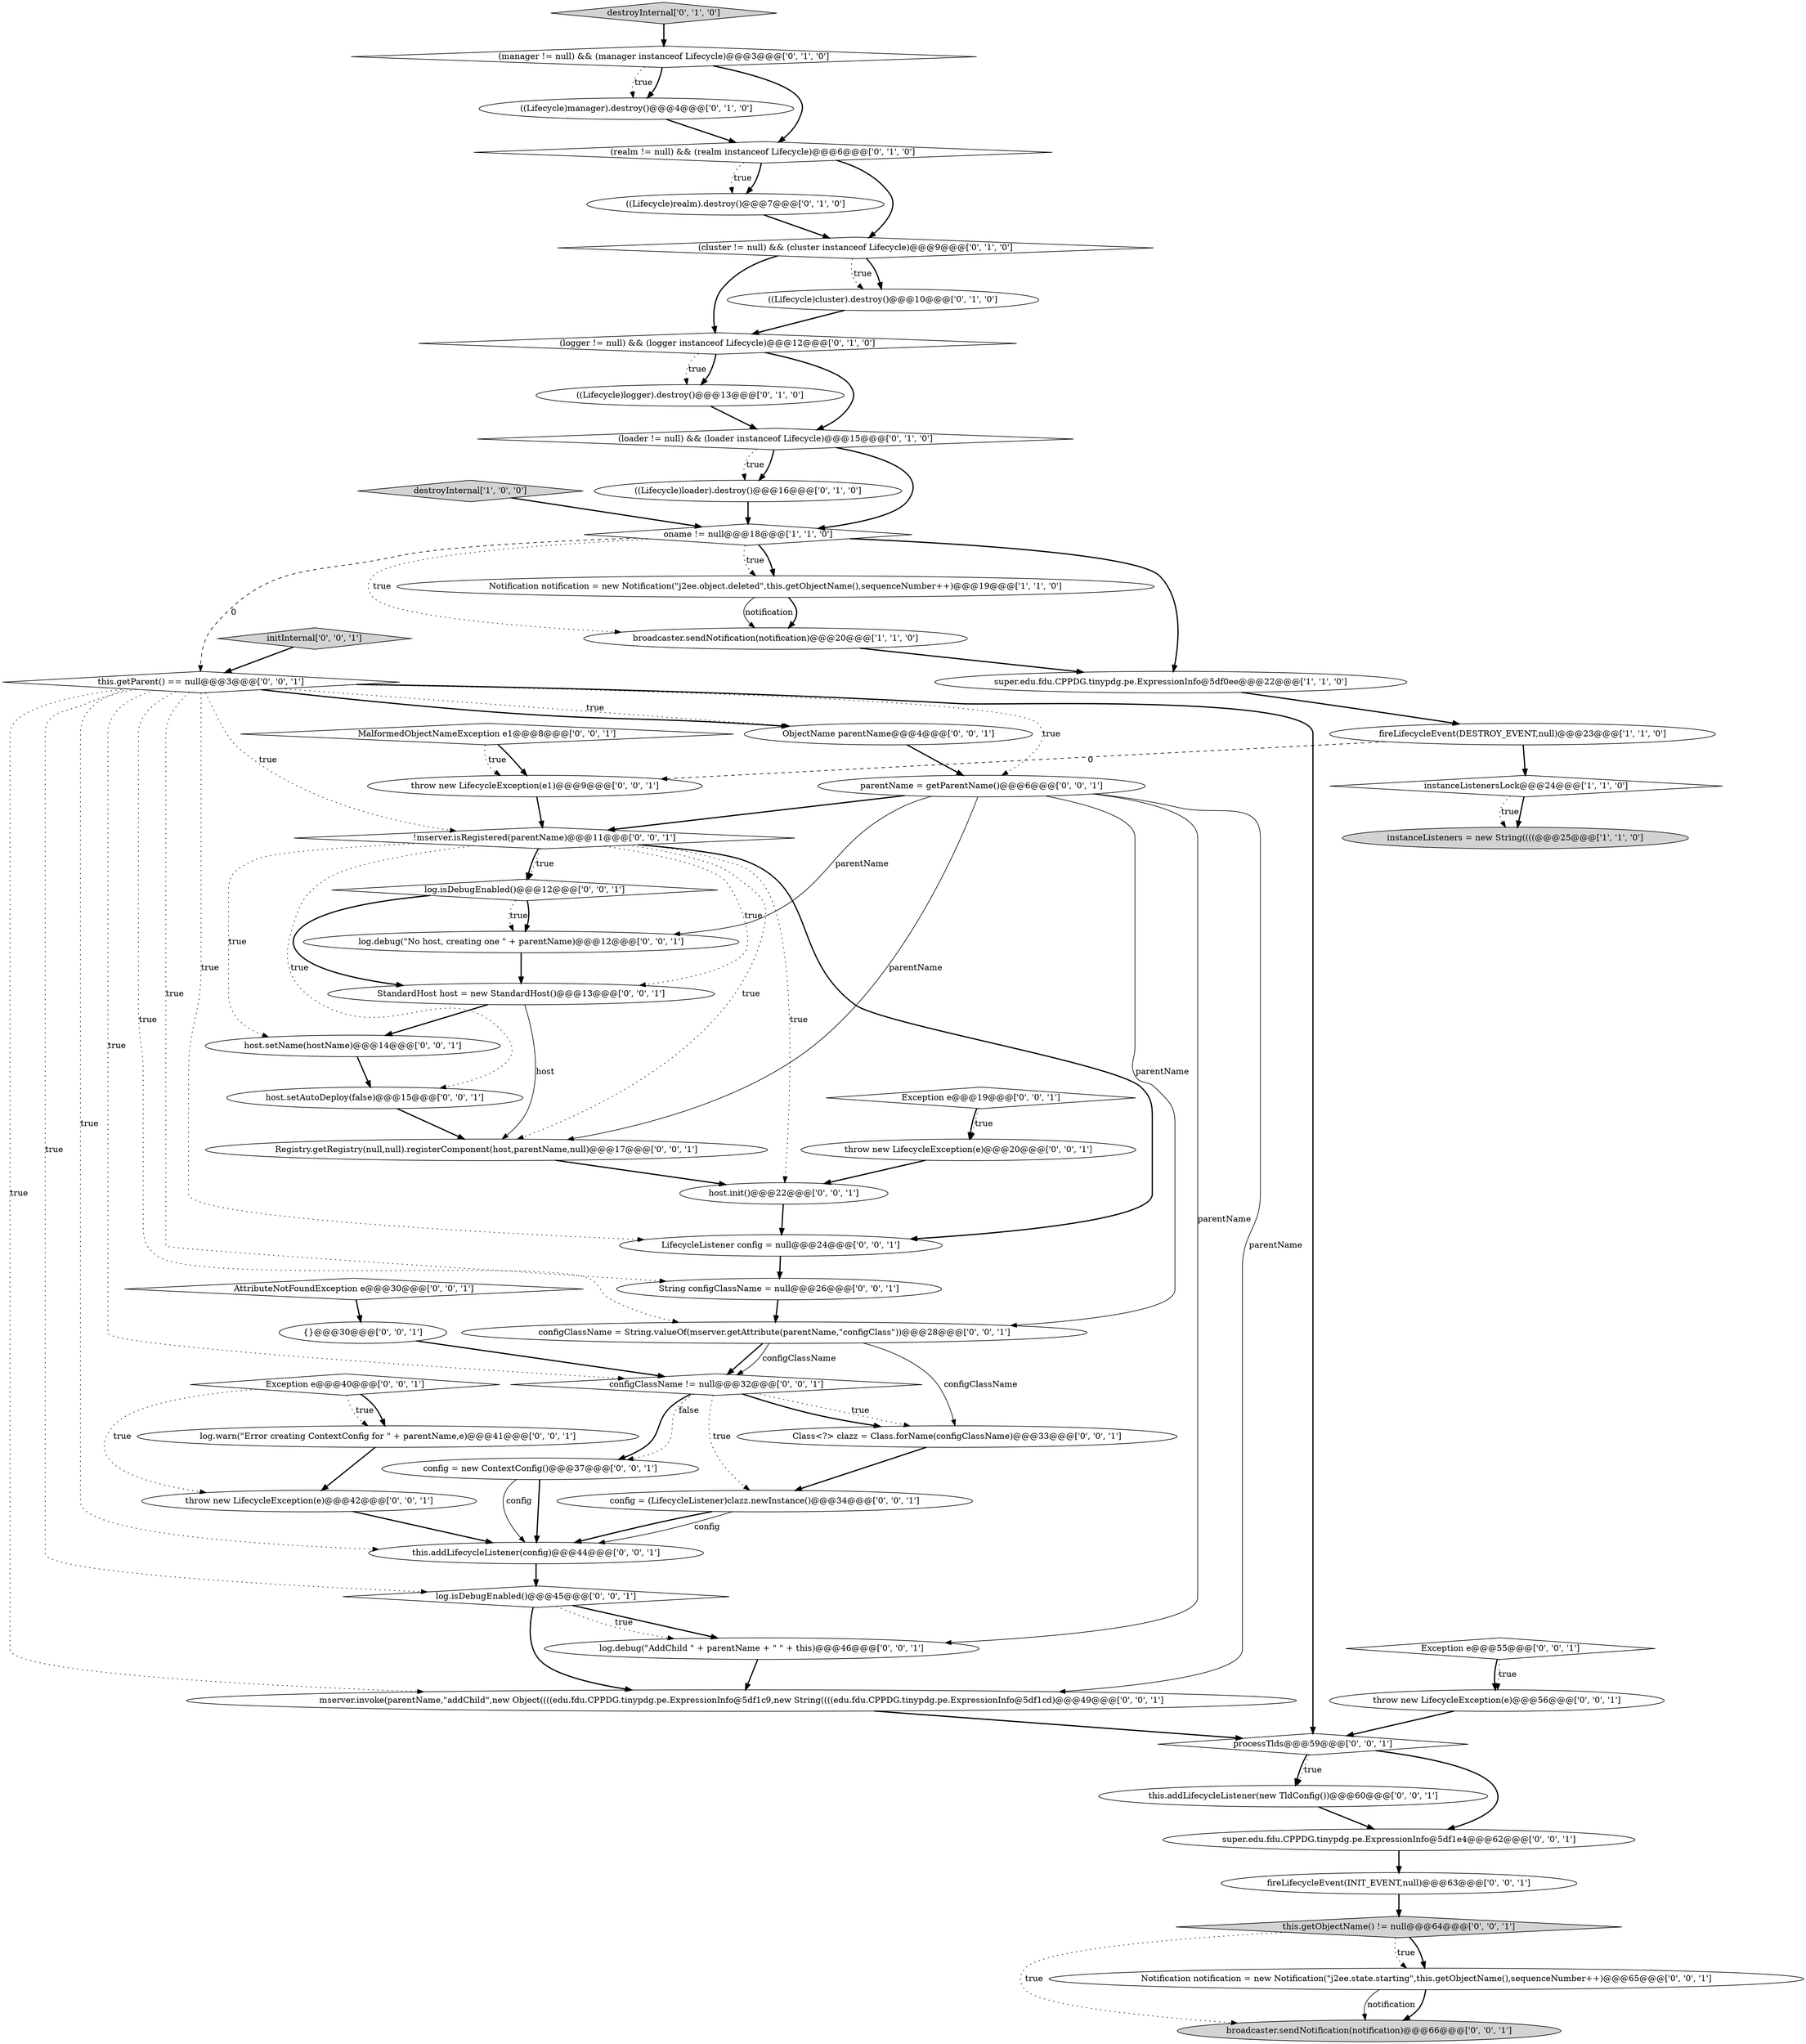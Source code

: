 digraph {
5 [style = filled, label = "Notification notification = new Notification(\"j2ee.object.deleted\",this.getObjectName(),sequenceNumber++)@@@19@@@['1', '1', '0']", fillcolor = white, shape = ellipse image = "AAA0AAABBB1BBB"];
24 [style = filled, label = "this.getObjectName() != null@@@64@@@['0', '0', '1']", fillcolor = lightgray, shape = diamond image = "AAA0AAABBB3BBB"];
52 [style = filled, label = "this.addLifecycleListener(new TldConfig())@@@60@@@['0', '0', '1']", fillcolor = white, shape = ellipse image = "AAA0AAABBB3BBB"];
22 [style = filled, label = "StandardHost host = new StandardHost()@@@13@@@['0', '0', '1']", fillcolor = white, shape = ellipse image = "AAA0AAABBB3BBB"];
36 [style = filled, label = "Registry.getRegistry(null,null).registerComponent(host,parentName,null)@@@17@@@['0', '0', '1']", fillcolor = white, shape = ellipse image = "AAA0AAABBB3BBB"];
54 [style = filled, label = "config = new ContextConfig()@@@37@@@['0', '0', '1']", fillcolor = white, shape = ellipse image = "AAA0AAABBB3BBB"];
57 [style = filled, label = "this.getParent() == null@@@3@@@['0', '0', '1']", fillcolor = white, shape = diamond image = "AAA0AAABBB3BBB"];
58 [style = filled, label = "log.isDebugEnabled()@@@12@@@['0', '0', '1']", fillcolor = white, shape = diamond image = "AAA0AAABBB3BBB"];
21 [style = filled, label = "configClassName = String.valueOf(mserver.getAttribute(parentName,\"configClass\"))@@@28@@@['0', '0', '1']", fillcolor = white, shape = ellipse image = "AAA0AAABBB3BBB"];
1 [style = filled, label = "instanceListeners = new String((((@@@25@@@['1', '1', '0']", fillcolor = lightgray, shape = ellipse image = "AAA0AAABBB1BBB"];
19 [style = filled, label = "parentName = getParentName()@@@6@@@['0', '0', '1']", fillcolor = white, shape = ellipse image = "AAA0AAABBB3BBB"];
44 [style = filled, label = "Exception e@@@19@@@['0', '0', '1']", fillcolor = white, shape = diamond image = "AAA0AAABBB3BBB"];
26 [style = filled, label = "throw new LifecycleException(e)@@@56@@@['0', '0', '1']", fillcolor = white, shape = ellipse image = "AAA0AAABBB3BBB"];
41 [style = filled, label = "processTlds@@@59@@@['0', '0', '1']", fillcolor = white, shape = diamond image = "AAA0AAABBB3BBB"];
46 [style = filled, label = "log.debug(\"AddChild \" + parentName + \" \" + this)@@@46@@@['0', '0', '1']", fillcolor = white, shape = ellipse image = "AAA0AAABBB3BBB"];
51 [style = filled, label = "host.init()@@@22@@@['0', '0', '1']", fillcolor = white, shape = ellipse image = "AAA0AAABBB3BBB"];
20 [style = filled, label = "!mserver.isRegistered(parentName)@@@11@@@['0', '0', '1']", fillcolor = white, shape = diamond image = "AAA0AAABBB3BBB"];
23 [style = filled, label = "config = (LifecycleListener)clazz.newInstance()@@@34@@@['0', '0', '1']", fillcolor = white, shape = ellipse image = "AAA0AAABBB3BBB"];
33 [style = filled, label = "host.setAutoDeploy(false)@@@15@@@['0', '0', '1']", fillcolor = white, shape = ellipse image = "AAA0AAABBB3BBB"];
49 [style = filled, label = "throw new LifecycleException(e)@@@42@@@['0', '0', '1']", fillcolor = white, shape = ellipse image = "AAA0AAABBB3BBB"];
35 [style = filled, label = "this.addLifecycleListener(config)@@@44@@@['0', '0', '1']", fillcolor = white, shape = ellipse image = "AAA0AAABBB3BBB"];
10 [style = filled, label = "((Lifecycle)logger).destroy()@@@13@@@['0', '1', '0']", fillcolor = white, shape = ellipse image = "AAA1AAABBB2BBB"];
38 [style = filled, label = "String configClassName = null@@@26@@@['0', '0', '1']", fillcolor = white, shape = ellipse image = "AAA0AAABBB3BBB"];
40 [style = filled, label = "fireLifecycleEvent(INIT_EVENT,null)@@@63@@@['0', '0', '1']", fillcolor = white, shape = ellipse image = "AAA0AAABBB3BBB"];
3 [style = filled, label = "destroyInternal['1', '0', '0']", fillcolor = lightgray, shape = diamond image = "AAA0AAABBB1BBB"];
13 [style = filled, label = "(logger != null) && (logger instanceof Lifecycle)@@@12@@@['0', '1', '0']", fillcolor = white, shape = diamond image = "AAA1AAABBB2BBB"];
2 [style = filled, label = "fireLifecycleEvent(DESTROY_EVENT,null)@@@23@@@['1', '1', '0']", fillcolor = white, shape = ellipse image = "AAA0AAABBB1BBB"];
30 [style = filled, label = "ObjectName parentName@@@4@@@['0', '0', '1']", fillcolor = white, shape = ellipse image = "AAA0AAABBB3BBB"];
47 [style = filled, label = "LifecycleListener config = null@@@24@@@['0', '0', '1']", fillcolor = white, shape = ellipse image = "AAA0AAABBB3BBB"];
39 [style = filled, label = "host.setName(hostName)@@@14@@@['0', '0', '1']", fillcolor = white, shape = ellipse image = "AAA0AAABBB3BBB"];
29 [style = filled, label = "log.warn(\"Error creating ContextConfig for \" + parentName,e)@@@41@@@['0', '0', '1']", fillcolor = white, shape = ellipse image = "AAA0AAABBB3BBB"];
32 [style = filled, label = "broadcaster.sendNotification(notification)@@@66@@@['0', '0', '1']", fillcolor = lightgray, shape = ellipse image = "AAA0AAABBB3BBB"];
11 [style = filled, label = "((Lifecycle)cluster).destroy()@@@10@@@['0', '1', '0']", fillcolor = white, shape = ellipse image = "AAA1AAABBB2BBB"];
50 [style = filled, label = "Notification notification = new Notification(\"j2ee.state.starting\",this.getObjectName(),sequenceNumber++)@@@65@@@['0', '0', '1']", fillcolor = white, shape = ellipse image = "AAA0AAABBB3BBB"];
8 [style = filled, label = "((Lifecycle)loader).destroy()@@@16@@@['0', '1', '0']", fillcolor = white, shape = ellipse image = "AAA1AAABBB2BBB"];
12 [style = filled, label = "((Lifecycle)realm).destroy()@@@7@@@['0', '1', '0']", fillcolor = white, shape = ellipse image = "AAA1AAABBB2BBB"];
43 [style = filled, label = "super.edu.fdu.CPPDG.tinypdg.pe.ExpressionInfo@5df1e4@@@62@@@['0', '0', '1']", fillcolor = white, shape = ellipse image = "AAA0AAABBB3BBB"];
0 [style = filled, label = "instanceListenersLock@@@24@@@['1', '1', '0']", fillcolor = white, shape = diamond image = "AAA0AAABBB1BBB"];
42 [style = filled, label = "Class<?> clazz = Class.forName(configClassName)@@@33@@@['0', '0', '1']", fillcolor = white, shape = ellipse image = "AAA0AAABBB3BBB"];
14 [style = filled, label = "(cluster != null) && (cluster instanceof Lifecycle)@@@9@@@['0', '1', '0']", fillcolor = white, shape = diamond image = "AAA1AAABBB2BBB"];
45 [style = filled, label = "log.isDebugEnabled()@@@45@@@['0', '0', '1']", fillcolor = white, shape = diamond image = "AAA0AAABBB3BBB"];
48 [style = filled, label = "initInternal['0', '0', '1']", fillcolor = lightgray, shape = diamond image = "AAA0AAABBB3BBB"];
16 [style = filled, label = "((Lifecycle)manager).destroy()@@@4@@@['0', '1', '0']", fillcolor = white, shape = ellipse image = "AAA1AAABBB2BBB"];
9 [style = filled, label = "(realm != null) && (realm instanceof Lifecycle)@@@6@@@['0', '1', '0']", fillcolor = white, shape = diamond image = "AAA1AAABBB2BBB"];
37 [style = filled, label = "Exception e@@@40@@@['0', '0', '1']", fillcolor = white, shape = diamond image = "AAA0AAABBB3BBB"];
25 [style = filled, label = "configClassName != null@@@32@@@['0', '0', '1']", fillcolor = white, shape = diamond image = "AAA0AAABBB3BBB"];
7 [style = filled, label = "broadcaster.sendNotification(notification)@@@20@@@['1', '1', '0']", fillcolor = white, shape = ellipse image = "AAA0AAABBB1BBB"];
53 [style = filled, label = "AttributeNotFoundException e@@@30@@@['0', '0', '1']", fillcolor = white, shape = diamond image = "AAA0AAABBB3BBB"];
6 [style = filled, label = "oname != null@@@18@@@['1', '1', '0']", fillcolor = white, shape = diamond image = "AAA0AAABBB1BBB"];
15 [style = filled, label = "(loader != null) && (loader instanceof Lifecycle)@@@15@@@['0', '1', '0']", fillcolor = white, shape = diamond image = "AAA1AAABBB2BBB"];
56 [style = filled, label = "MalformedObjectNameException e1@@@8@@@['0', '0', '1']", fillcolor = white, shape = diamond image = "AAA0AAABBB3BBB"];
31 [style = filled, label = "mserver.invoke(parentName,\"addChild\",new Object((((edu.fdu.CPPDG.tinypdg.pe.ExpressionInfo@5df1c9,new String((((edu.fdu.CPPDG.tinypdg.pe.ExpressionInfo@5df1cd)@@@49@@@['0', '0', '1']", fillcolor = white, shape = ellipse image = "AAA0AAABBB3BBB"];
28 [style = filled, label = "{}@@@30@@@['0', '0', '1']", fillcolor = white, shape = ellipse image = "AAA0AAABBB3BBB"];
34 [style = filled, label = "log.debug(\"No host, creating one \" + parentName)@@@12@@@['0', '0', '1']", fillcolor = white, shape = ellipse image = "AAA0AAABBB3BBB"];
59 [style = filled, label = "Exception e@@@55@@@['0', '0', '1']", fillcolor = white, shape = diamond image = "AAA0AAABBB3BBB"];
27 [style = filled, label = "throw new LifecycleException(e)@@@20@@@['0', '0', '1']", fillcolor = white, shape = ellipse image = "AAA0AAABBB3BBB"];
17 [style = filled, label = "destroyInternal['0', '1', '0']", fillcolor = lightgray, shape = diamond image = "AAA0AAABBB2BBB"];
55 [style = filled, label = "throw new LifecycleException(e1)@@@9@@@['0', '0', '1']", fillcolor = white, shape = ellipse image = "AAA0AAABBB3BBB"];
18 [style = filled, label = "(manager != null) && (manager instanceof Lifecycle)@@@3@@@['0', '1', '0']", fillcolor = white, shape = diamond image = "AAA1AAABBB2BBB"];
4 [style = filled, label = "super.edu.fdu.CPPDG.tinypdg.pe.ExpressionInfo@5df0ee@@@22@@@['1', '1', '0']", fillcolor = white, shape = ellipse image = "AAA0AAABBB1BBB"];
57->30 [style = dotted, label="true"];
58->22 [style = bold, label=""];
41->52 [style = dotted, label="true"];
20->47 [style = bold, label=""];
14->11 [style = bold, label=""];
25->54 [style = dotted, label="false"];
15->6 [style = bold, label=""];
4->2 [style = bold, label=""];
37->29 [style = dotted, label="true"];
3->6 [style = bold, label=""];
35->45 [style = bold, label=""];
21->25 [style = bold, label=""];
19->31 [style = solid, label="parentName"];
45->46 [style = bold, label=""];
20->39 [style = dotted, label="true"];
6->57 [style = dashed, label="0"];
53->28 [style = bold, label=""];
6->5 [style = bold, label=""];
9->14 [style = bold, label=""];
57->19 [style = dotted, label="true"];
25->42 [style = bold, label=""];
52->43 [style = bold, label=""];
10->15 [style = bold, label=""];
13->10 [style = bold, label=""];
19->36 [style = solid, label="parentName"];
15->8 [style = bold, label=""];
59->26 [style = bold, label=""];
58->34 [style = dotted, label="true"];
57->47 [style = dotted, label="true"];
9->12 [style = bold, label=""];
24->50 [style = bold, label=""];
36->51 [style = bold, label=""];
39->33 [style = bold, label=""];
50->32 [style = bold, label=""];
0->1 [style = dotted, label="true"];
19->34 [style = solid, label="parentName"];
2->55 [style = dashed, label="0"];
12->14 [style = bold, label=""];
57->35 [style = dotted, label="true"];
41->52 [style = bold, label=""];
46->31 [style = bold, label=""];
14->13 [style = bold, label=""];
13->10 [style = dotted, label="true"];
56->55 [style = bold, label=""];
22->36 [style = solid, label="host"];
49->35 [style = bold, label=""];
57->21 [style = dotted, label="true"];
45->31 [style = bold, label=""];
6->5 [style = dotted, label="true"];
59->26 [style = dotted, label="true"];
23->35 [style = solid, label="config"];
31->41 [style = bold, label=""];
48->57 [style = bold, label=""];
44->27 [style = bold, label=""];
47->38 [style = bold, label=""];
20->58 [style = dotted, label="true"];
11->13 [style = bold, label=""];
50->32 [style = solid, label="notification"];
57->25 [style = dotted, label="true"];
55->20 [style = bold, label=""];
26->41 [style = bold, label=""];
34->22 [style = bold, label=""];
25->42 [style = dotted, label="true"];
5->7 [style = bold, label=""];
19->46 [style = solid, label="parentName"];
21->42 [style = solid, label="configClassName"];
13->15 [style = bold, label=""];
6->4 [style = bold, label=""];
6->7 [style = dotted, label="true"];
42->23 [style = bold, label=""];
20->36 [style = dotted, label="true"];
8->6 [style = bold, label=""];
57->45 [style = dotted, label="true"];
38->21 [style = bold, label=""];
23->35 [style = bold, label=""];
37->29 [style = bold, label=""];
18->9 [style = bold, label=""];
54->35 [style = solid, label="config"];
20->33 [style = dotted, label="true"];
44->27 [style = dotted, label="true"];
43->40 [style = bold, label=""];
18->16 [style = bold, label=""];
57->31 [style = dotted, label="true"];
57->30 [style = bold, label=""];
29->49 [style = bold, label=""];
2->0 [style = bold, label=""];
19->21 [style = solid, label="parentName"];
20->51 [style = dotted, label="true"];
24->50 [style = dotted, label="true"];
40->24 [style = bold, label=""];
25->54 [style = bold, label=""];
22->39 [style = bold, label=""];
51->47 [style = bold, label=""];
57->20 [style = dotted, label="true"];
19->20 [style = bold, label=""];
41->43 [style = bold, label=""];
20->58 [style = bold, label=""];
37->49 [style = dotted, label="true"];
21->25 [style = solid, label="configClassName"];
54->35 [style = bold, label=""];
0->1 [style = bold, label=""];
27->51 [style = bold, label=""];
18->16 [style = dotted, label="true"];
15->8 [style = dotted, label="true"];
57->41 [style = bold, label=""];
7->4 [style = bold, label=""];
56->55 [style = dotted, label="true"];
5->7 [style = solid, label="notification"];
20->22 [style = dotted, label="true"];
24->32 [style = dotted, label="true"];
9->12 [style = dotted, label="true"];
14->11 [style = dotted, label="true"];
45->46 [style = dotted, label="true"];
33->36 [style = bold, label=""];
57->38 [style = dotted, label="true"];
25->23 [style = dotted, label="true"];
30->19 [style = bold, label=""];
28->25 [style = bold, label=""];
58->34 [style = bold, label=""];
16->9 [style = bold, label=""];
17->18 [style = bold, label=""];
}
